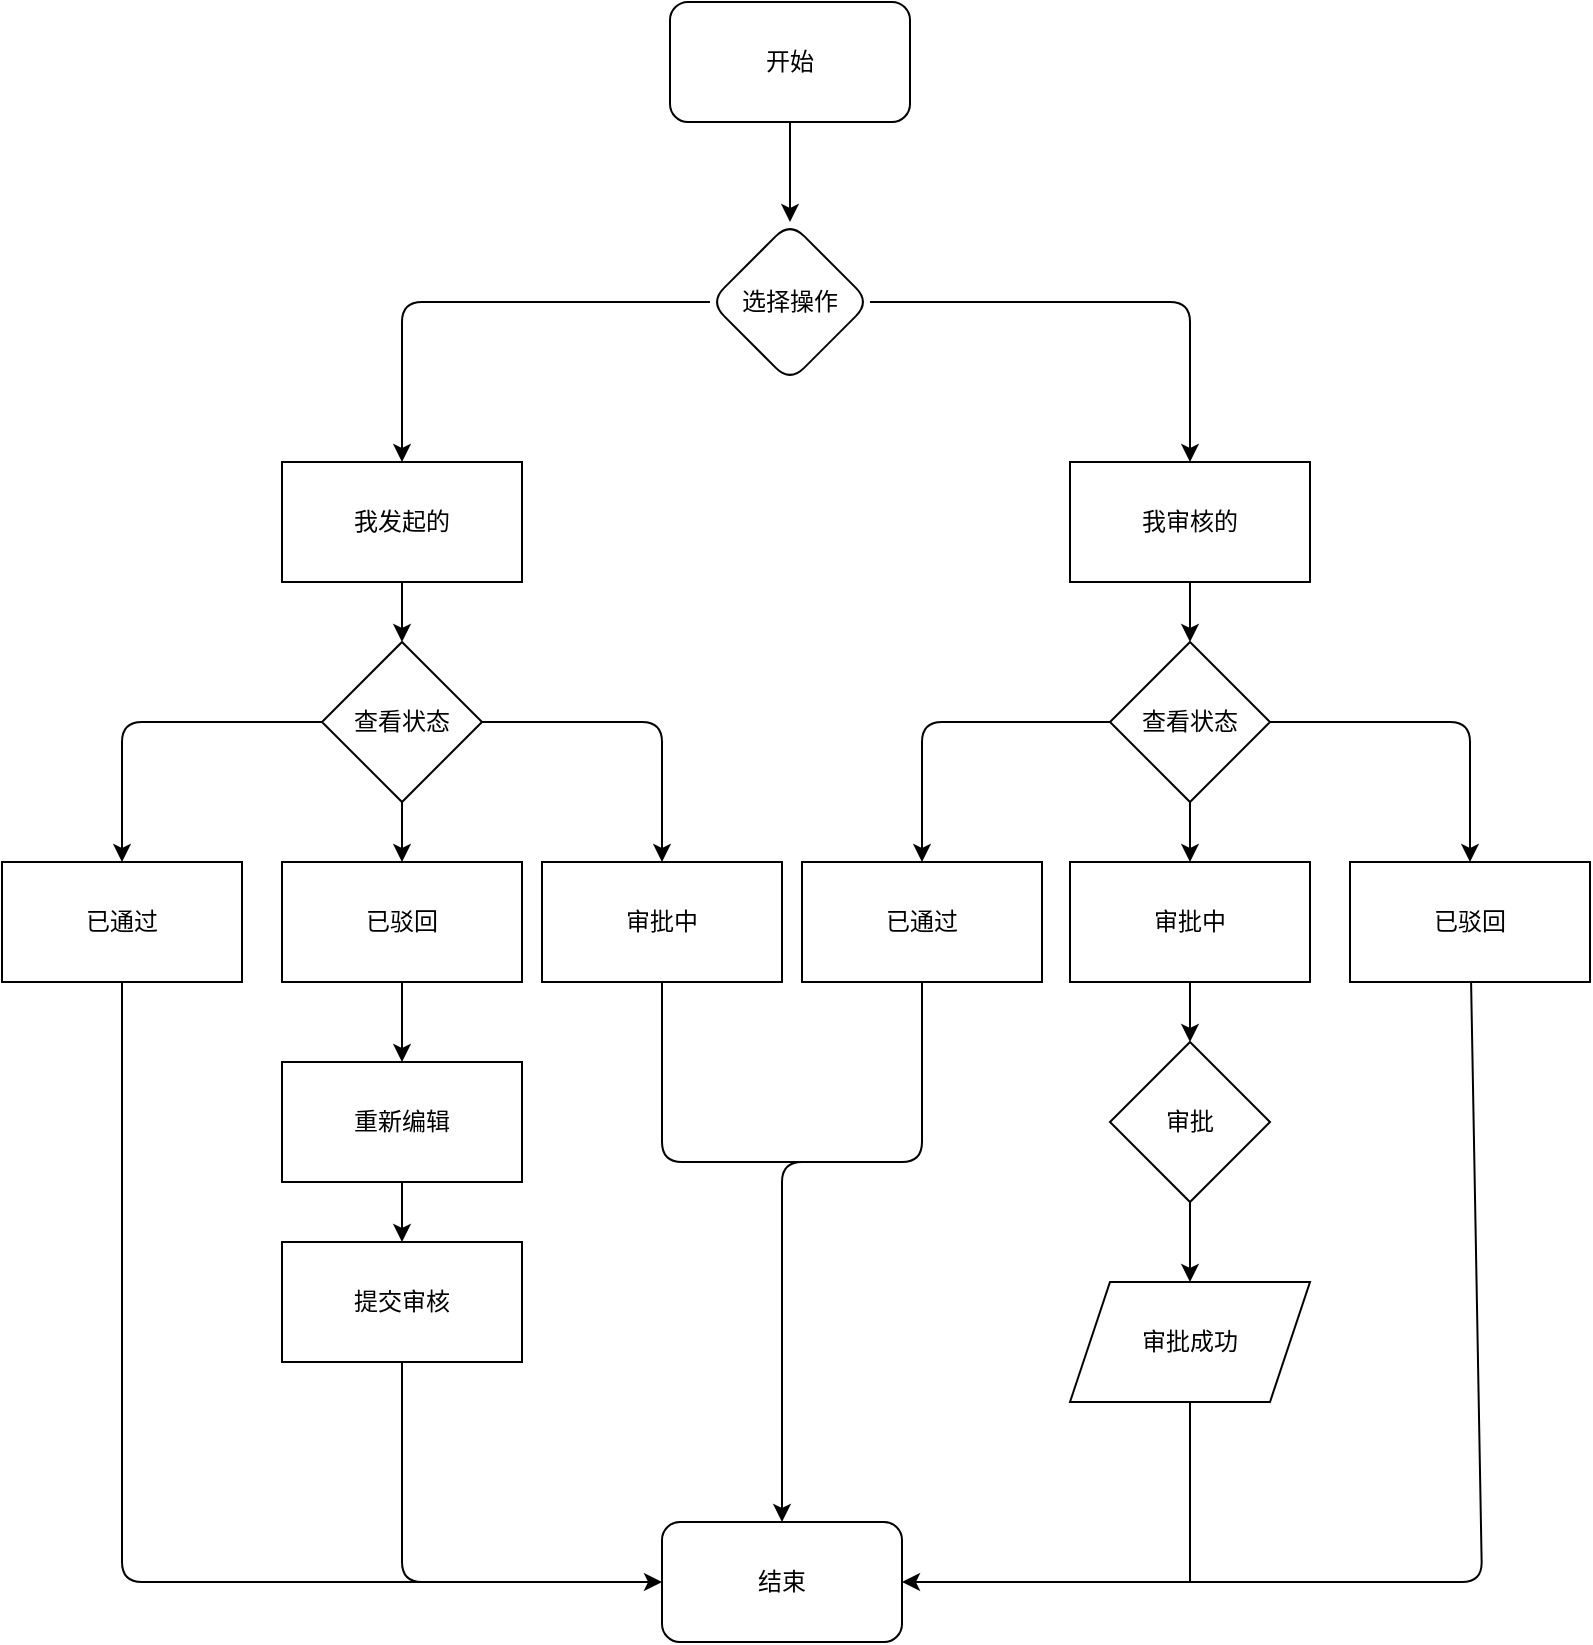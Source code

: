 <mxfile>
    <diagram id="Vsq-I9eXECTrx1dIUcj0" name="第 1 页">
        <mxGraphModel dx="1782" dy="940" grid="0" gridSize="10" guides="1" tooltips="1" connect="1" arrows="1" fold="1" page="1" pageScale="1" pageWidth="827" pageHeight="1169" math="0" shadow="0">
            <root>
                <mxCell id="0"/>
                <mxCell id="1" parent="0"/>
                <mxCell id="6" value="" style="edgeStyle=none;html=1;" edge="1" parent="1" source="2" target="5">
                    <mxGeometry relative="1" as="geometry"/>
                </mxCell>
                <mxCell id="2" value="开始" style="rounded=1;whiteSpace=wrap;html=1;" vertex="1" parent="1">
                    <mxGeometry x="354" y="10" width="120" height="60" as="geometry"/>
                </mxCell>
                <mxCell id="7" style="edgeStyle=none;html=1;entryX=0.5;entryY=0;entryDx=0;entryDy=0;" edge="1" parent="1" source="5" target="8">
                    <mxGeometry relative="1" as="geometry">
                        <mxPoint x="260" y="240" as="targetPoint"/>
                        <Array as="points">
                            <mxPoint x="220" y="160"/>
                        </Array>
                    </mxGeometry>
                </mxCell>
                <mxCell id="5" value="选择操作" style="rhombus;whiteSpace=wrap;html=1;rounded=1;" vertex="1" parent="1">
                    <mxGeometry x="374" y="120" width="80" height="80" as="geometry"/>
                </mxCell>
                <mxCell id="12" style="edgeStyle=none;html=1;exitX=0.5;exitY=1;exitDx=0;exitDy=0;entryX=0.5;entryY=0;entryDx=0;entryDy=0;" edge="1" parent="1" source="8" target="11">
                    <mxGeometry relative="1" as="geometry"/>
                </mxCell>
                <mxCell id="8" value="我发起的" style="rounded=0;whiteSpace=wrap;html=1;" vertex="1" parent="1">
                    <mxGeometry x="160" y="240" width="120" height="60" as="geometry"/>
                </mxCell>
                <mxCell id="9" style="edgeStyle=none;html=1;exitX=1;exitY=0.5;exitDx=0;exitDy=0;entryX=0.5;entryY=0;entryDx=0;entryDy=0;" edge="1" parent="1" source="5" target="10">
                    <mxGeometry relative="1" as="geometry">
                        <mxPoint x="560" y="240" as="targetPoint"/>
                        <mxPoint x="384" y="170" as="sourcePoint"/>
                        <Array as="points">
                            <mxPoint x="614" y="160"/>
                        </Array>
                    </mxGeometry>
                </mxCell>
                <mxCell id="14" value="" style="edgeStyle=none;html=1;entryX=0.5;entryY=0;entryDx=0;entryDy=0;" edge="1" parent="1" source="10" target="23">
                    <mxGeometry relative="1" as="geometry">
                        <mxPoint x="560.0" y="330" as="targetPoint"/>
                    </mxGeometry>
                </mxCell>
                <mxCell id="10" value="我审核的" style="rounded=0;whiteSpace=wrap;html=1;" vertex="1" parent="1">
                    <mxGeometry x="554" y="240" width="120" height="60" as="geometry"/>
                </mxCell>
                <mxCell id="15" style="edgeStyle=none;html=1;entryX=0.5;entryY=0;entryDx=0;entryDy=0;" edge="1" parent="1" source="11" target="20">
                    <mxGeometry relative="1" as="geometry">
                        <mxPoint x="90" y="440" as="targetPoint"/>
                        <Array as="points">
                            <mxPoint x="80" y="370"/>
                        </Array>
                    </mxGeometry>
                </mxCell>
                <mxCell id="17" value="" style="edgeStyle=none;html=1;" edge="1" parent="1" source="11" target="16">
                    <mxGeometry relative="1" as="geometry"/>
                </mxCell>
                <mxCell id="11" value="查看状态" style="rhombus;whiteSpace=wrap;html=1;" vertex="1" parent="1">
                    <mxGeometry x="180" y="330" width="80" height="80" as="geometry"/>
                </mxCell>
                <mxCell id="30" value="" style="edgeStyle=none;html=1;" edge="1" parent="1" source="16" target="29">
                    <mxGeometry relative="1" as="geometry"/>
                </mxCell>
                <mxCell id="16" value="已驳回" style="whiteSpace=wrap;html=1;" vertex="1" parent="1">
                    <mxGeometry x="160" y="440" width="120" height="60" as="geometry"/>
                </mxCell>
                <mxCell id="18" style="edgeStyle=none;html=1;exitX=1;exitY=0.5;exitDx=0;exitDy=0;" edge="1" parent="1" source="11" target="19">
                    <mxGeometry relative="1" as="geometry">
                        <mxPoint x="360" y="440" as="targetPoint"/>
                        <mxPoint x="190" y="380" as="sourcePoint"/>
                        <Array as="points">
                            <mxPoint x="350" y="370"/>
                        </Array>
                    </mxGeometry>
                </mxCell>
                <mxCell id="19" value="审批中" style="rounded=0;whiteSpace=wrap;html=1;" vertex="1" parent="1">
                    <mxGeometry x="290.0" y="440" width="120" height="60" as="geometry"/>
                </mxCell>
                <mxCell id="20" value="已通过" style="rounded=0;whiteSpace=wrap;html=1;" vertex="1" parent="1">
                    <mxGeometry x="20.0" y="440" width="120" height="60" as="geometry"/>
                </mxCell>
                <mxCell id="21" style="edgeStyle=none;html=1;entryX=0.5;entryY=0;entryDx=0;entryDy=0;" edge="1" parent="1" source="23" target="27">
                    <mxGeometry relative="1" as="geometry">
                        <mxPoint x="484" y="440" as="targetPoint"/>
                        <Array as="points">
                            <mxPoint x="480" y="370"/>
                        </Array>
                    </mxGeometry>
                </mxCell>
                <mxCell id="22" value="" style="edgeStyle=none;html=1;" edge="1" parent="1" source="23" target="24">
                    <mxGeometry relative="1" as="geometry"/>
                </mxCell>
                <mxCell id="23" value="查看状态" style="rhombus;whiteSpace=wrap;html=1;" vertex="1" parent="1">
                    <mxGeometry x="574" y="330" width="80" height="80" as="geometry"/>
                </mxCell>
                <mxCell id="36" value="" style="edgeStyle=none;html=1;" edge="1" parent="1" source="24" target="35">
                    <mxGeometry relative="1" as="geometry"/>
                </mxCell>
                <mxCell id="24" value="审批中" style="whiteSpace=wrap;html=1;" vertex="1" parent="1">
                    <mxGeometry x="554" y="440" width="120" height="60" as="geometry"/>
                </mxCell>
                <mxCell id="25" style="edgeStyle=none;html=1;exitX=1;exitY=0.5;exitDx=0;exitDy=0;" edge="1" parent="1" source="23" target="26">
                    <mxGeometry relative="1" as="geometry">
                        <mxPoint x="754" y="440" as="targetPoint"/>
                        <mxPoint x="584" y="380" as="sourcePoint"/>
                        <Array as="points">
                            <mxPoint x="754" y="370"/>
                        </Array>
                    </mxGeometry>
                </mxCell>
                <mxCell id="41" style="edgeStyle=none;html=1;entryX=1;entryY=0.5;entryDx=0;entryDy=0;" edge="1" parent="1" source="26" target="34">
                    <mxGeometry relative="1" as="geometry">
                        <mxPoint x="754" y="800" as="targetPoint"/>
                        <Array as="points">
                            <mxPoint x="760" y="800"/>
                        </Array>
                    </mxGeometry>
                </mxCell>
                <mxCell id="26" value="已驳回" style="rounded=0;whiteSpace=wrap;html=1;" vertex="1" parent="1">
                    <mxGeometry x="694.0" y="440" width="120" height="60" as="geometry"/>
                </mxCell>
                <mxCell id="44" style="edgeStyle=none;html=1;entryX=0.5;entryY=0;entryDx=0;entryDy=0;" edge="1" parent="1" source="27" target="34">
                    <mxGeometry relative="1" as="geometry">
                        <mxPoint x="410" y="590" as="targetPoint"/>
                        <Array as="points">
                            <mxPoint x="480" y="590"/>
                            <mxPoint x="410" y="590"/>
                        </Array>
                    </mxGeometry>
                </mxCell>
                <mxCell id="27" value="已通过" style="rounded=0;whiteSpace=wrap;html=1;" vertex="1" parent="1">
                    <mxGeometry x="420.0" y="440" width="120" height="60" as="geometry"/>
                </mxCell>
                <mxCell id="32" value="" style="edgeStyle=none;html=1;" edge="1" parent="1" source="29">
                    <mxGeometry relative="1" as="geometry">
                        <mxPoint x="220" y="630" as="targetPoint"/>
                    </mxGeometry>
                </mxCell>
                <mxCell id="29" value="重新编辑" style="whiteSpace=wrap;html=1;" vertex="1" parent="1">
                    <mxGeometry x="160" y="540" width="120" height="60" as="geometry"/>
                </mxCell>
                <mxCell id="45" style="edgeStyle=none;html=1;entryX=0;entryY=0.5;entryDx=0;entryDy=0;" edge="1" parent="1" source="33" target="34">
                    <mxGeometry relative="1" as="geometry">
                        <mxPoint x="220" y="800" as="targetPoint"/>
                        <Array as="points">
                            <mxPoint x="220" y="800"/>
                        </Array>
                    </mxGeometry>
                </mxCell>
                <mxCell id="33" value="提交审核" style="rounded=0;whiteSpace=wrap;html=1;" vertex="1" parent="1">
                    <mxGeometry x="160" y="630" width="120" height="60" as="geometry"/>
                </mxCell>
                <mxCell id="34" value="结束" style="rounded=1;whiteSpace=wrap;html=1;" vertex="1" parent="1">
                    <mxGeometry x="350" y="770" width="120" height="60" as="geometry"/>
                </mxCell>
                <mxCell id="38" value="" style="edgeStyle=none;html=1;" edge="1" parent="1" source="35">
                    <mxGeometry relative="1" as="geometry">
                        <mxPoint x="614" y="650" as="targetPoint"/>
                    </mxGeometry>
                </mxCell>
                <mxCell id="35" value="审批" style="rhombus;whiteSpace=wrap;html=1;" vertex="1" parent="1">
                    <mxGeometry x="574" y="530" width="80" height="80" as="geometry"/>
                </mxCell>
                <mxCell id="40" value="审批成功" style="shape=parallelogram;perimeter=parallelogramPerimeter;whiteSpace=wrap;html=1;fixedSize=1;" vertex="1" parent="1">
                    <mxGeometry x="554" y="650" width="120" height="60" as="geometry"/>
                </mxCell>
                <mxCell id="43" value="" style="endArrow=none;html=1;entryX=0.5;entryY=1;entryDx=0;entryDy=0;" edge="1" parent="1" target="40">
                    <mxGeometry width="50" height="50" relative="1" as="geometry">
                        <mxPoint x="614" y="800" as="sourcePoint"/>
                        <mxPoint x="840" y="390" as="targetPoint"/>
                    </mxGeometry>
                </mxCell>
                <mxCell id="49" value="" style="endArrow=none;html=1;entryX=0.5;entryY=1;entryDx=0;entryDy=0;" edge="1" parent="1" target="19">
                    <mxGeometry width="50" height="50" relative="1" as="geometry">
                        <mxPoint x="420" y="590" as="sourcePoint"/>
                        <mxPoint x="370" y="510" as="targetPoint"/>
                        <Array as="points">
                            <mxPoint x="350" y="590"/>
                        </Array>
                    </mxGeometry>
                </mxCell>
                <mxCell id="51" value="" style="endArrow=none;html=1;entryX=0.5;entryY=1;entryDx=0;entryDy=0;" edge="1" parent="1" target="20">
                    <mxGeometry width="50" height="50" relative="1" as="geometry">
                        <mxPoint x="230" y="800" as="sourcePoint"/>
                        <mxPoint x="400" y="620" as="targetPoint"/>
                        <Array as="points">
                            <mxPoint x="80" y="800"/>
                        </Array>
                    </mxGeometry>
                </mxCell>
            </root>
        </mxGraphModel>
    </diagram>
</mxfile>
